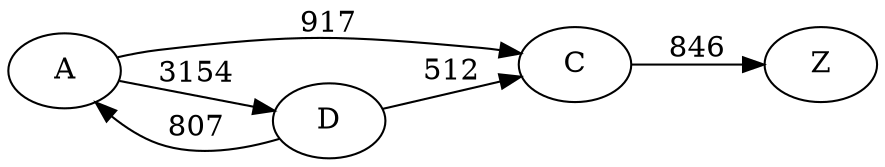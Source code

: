 digraph G {
	rankdir=LR size="8,5"
	A
	C
	A -> C [label=917]
	A
	D
	A -> D [label=3154]
	C
	Z
	C -> Z [label=846]
	D
	A
	D -> A [label=807]
	D
	C
	D -> C [label=512]
}
